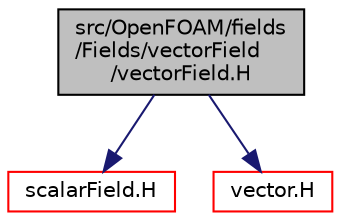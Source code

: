digraph "src/OpenFOAM/fields/Fields/vectorField/vectorField.H"
{
  bgcolor="transparent";
  edge [fontname="Helvetica",fontsize="10",labelfontname="Helvetica",labelfontsize="10"];
  node [fontname="Helvetica",fontsize="10",shape=record];
  Node1 [label="src/OpenFOAM/fields\l/Fields/vectorField\l/vectorField.H",height=0.2,width=0.4,color="black", fillcolor="grey75", style="filled", fontcolor="black"];
  Node1 -> Node2 [color="midnightblue",fontsize="10",style="solid",fontname="Helvetica"];
  Node2 [label="scalarField.H",height=0.2,width=0.4,color="red",URL="$a07918.html"];
  Node1 -> Node3 [color="midnightblue",fontsize="10",style="solid",fontname="Helvetica"];
  Node3 [label="vector.H",height=0.2,width=0.4,color="red",URL="$a08993.html"];
}
